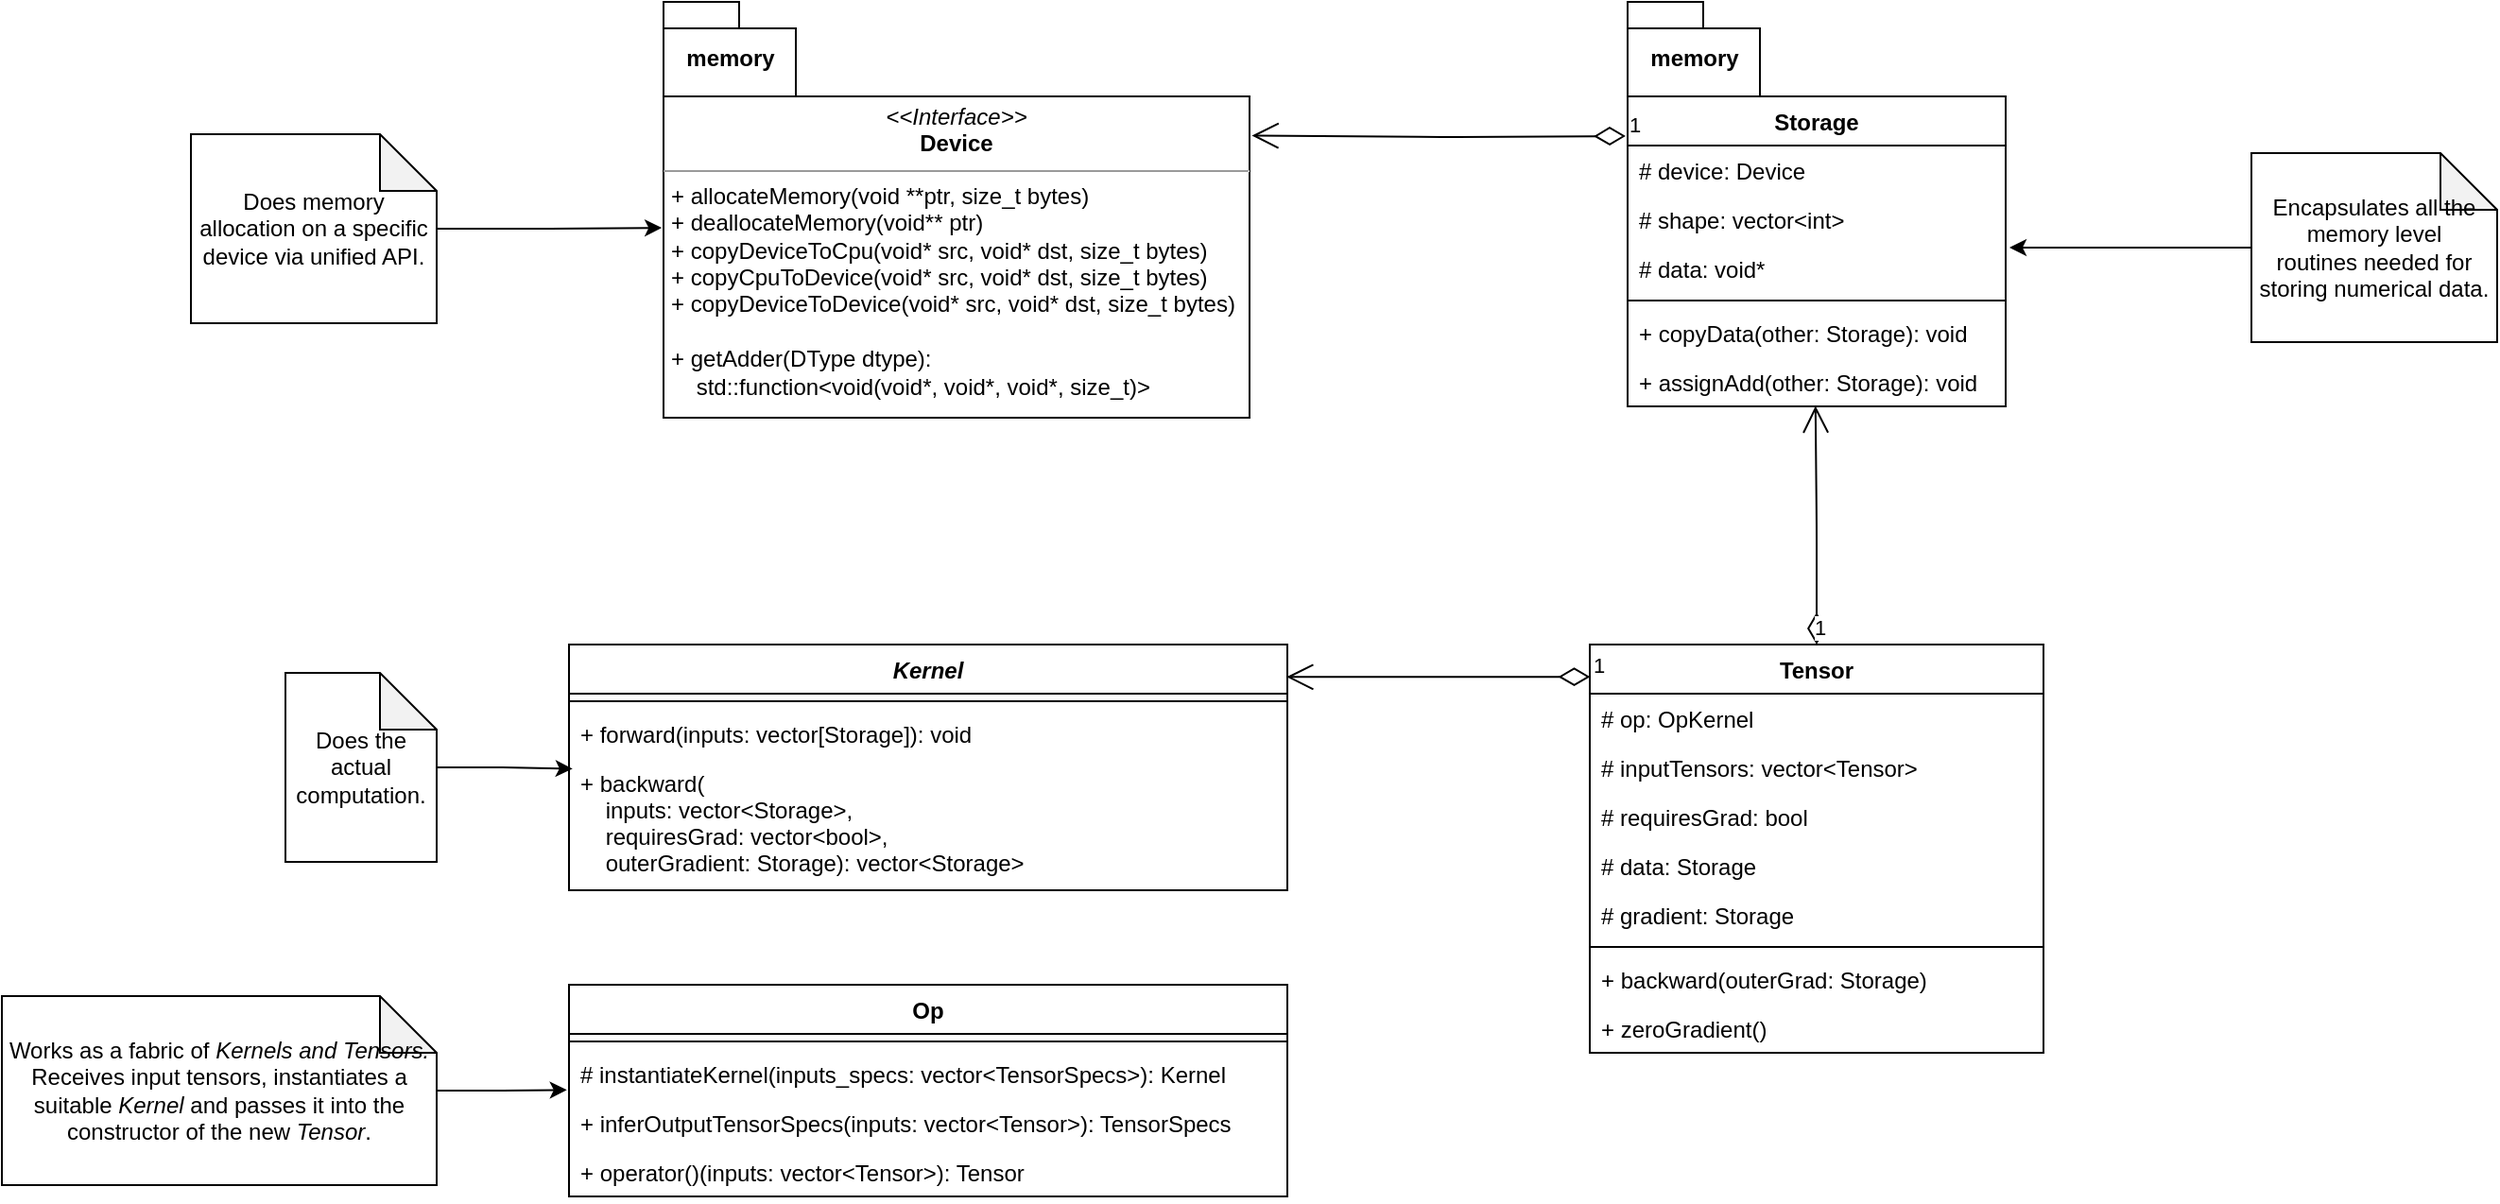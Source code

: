 <mxfile version="14.1.8" type="device"><diagram id="m2_EYP9j4qNp8SI8ueod" name="Page-1"><mxGraphModel dx="1483" dy="1967" grid="1" gridSize="10" guides="1" tooltips="1" connect="1" arrows="1" fold="1" page="1" pageScale="1" pageWidth="850" pageHeight="1100" math="0" shadow="0"><root><mxCell id="0"/><mxCell id="1" parent="0"/><mxCell id="qEZvFarpM-ugmkca-dv--1" value="Tensor" style="swimlane;fontStyle=1;align=center;verticalAlign=top;childLayout=stackLayout;horizontal=1;startSize=26;horizontalStack=0;resizeParent=1;resizeParentMax=0;resizeLast=0;collapsible=1;marginBottom=0;" vertex="1" parent="1"><mxGeometry x="840" y="160" width="240" height="216" as="geometry"/></mxCell><mxCell id="qEZvFarpM-ugmkca-dv--2" value="# op: OpKernel" style="text;strokeColor=none;fillColor=none;align=left;verticalAlign=top;spacingLeft=4;spacingRight=4;overflow=hidden;rotatable=0;points=[[0,0.5],[1,0.5]];portConstraint=eastwest;" vertex="1" parent="qEZvFarpM-ugmkca-dv--1"><mxGeometry y="26" width="240" height="26" as="geometry"/></mxCell><mxCell id="qEZvFarpM-ugmkca-dv--3" value="# inputTensors: vector&lt;Tensor&gt;" style="text;strokeColor=none;fillColor=none;align=left;verticalAlign=top;spacingLeft=4;spacingRight=4;overflow=hidden;rotatable=0;points=[[0,0.5],[1,0.5]];portConstraint=eastwest;" vertex="1" parent="qEZvFarpM-ugmkca-dv--1"><mxGeometry y="52" width="240" height="26" as="geometry"/></mxCell><mxCell id="qEZvFarpM-ugmkca-dv--8" value="# requiresGrad: bool" style="text;strokeColor=none;fillColor=none;align=left;verticalAlign=top;spacingLeft=4;spacingRight=4;overflow=hidden;rotatable=0;points=[[0,0.5],[1,0.5]];portConstraint=eastwest;" vertex="1" parent="qEZvFarpM-ugmkca-dv--1"><mxGeometry y="78" width="240" height="26" as="geometry"/></mxCell><mxCell id="qEZvFarpM-ugmkca-dv--43" value="# data: Storage" style="text;strokeColor=none;fillColor=none;align=left;verticalAlign=top;spacingLeft=4;spacingRight=4;overflow=hidden;rotatable=0;points=[[0,0.5],[1,0.5]];portConstraint=eastwest;" vertex="1" parent="qEZvFarpM-ugmkca-dv--1"><mxGeometry y="104" width="240" height="26" as="geometry"/></mxCell><mxCell id="qEZvFarpM-ugmkca-dv--44" value="# gradient: Storage" style="text;strokeColor=none;fillColor=none;align=left;verticalAlign=top;spacingLeft=4;spacingRight=4;overflow=hidden;rotatable=0;points=[[0,0.5],[1,0.5]];portConstraint=eastwest;" vertex="1" parent="qEZvFarpM-ugmkca-dv--1"><mxGeometry y="130" width="240" height="26" as="geometry"/></mxCell><mxCell id="qEZvFarpM-ugmkca-dv--4" value="" style="line;strokeWidth=1;fillColor=none;align=left;verticalAlign=middle;spacingTop=-1;spacingLeft=3;spacingRight=3;rotatable=0;labelPosition=right;points=[];portConstraint=eastwest;" vertex="1" parent="qEZvFarpM-ugmkca-dv--1"><mxGeometry y="156" width="240" height="8" as="geometry"/></mxCell><mxCell id="qEZvFarpM-ugmkca-dv--6" value="+ backward(outerGrad: Storage)" style="text;strokeColor=none;fillColor=none;align=left;verticalAlign=top;spacingLeft=4;spacingRight=4;overflow=hidden;rotatable=0;points=[[0,0.5],[1,0.5]];portConstraint=eastwest;" vertex="1" parent="qEZvFarpM-ugmkca-dv--1"><mxGeometry y="164" width="240" height="26" as="geometry"/></mxCell><mxCell id="qEZvFarpM-ugmkca-dv--7" value="+ zeroGradient()" style="text;strokeColor=none;fillColor=none;align=left;verticalAlign=top;spacingLeft=4;spacingRight=4;overflow=hidden;rotatable=0;points=[[0,0.5],[1,0.5]];portConstraint=eastwest;" vertex="1" parent="qEZvFarpM-ugmkca-dv--1"><mxGeometry y="190" width="240" height="26" as="geometry"/></mxCell><mxCell id="qEZvFarpM-ugmkca-dv--13" value="Op" style="swimlane;fontStyle=1;align=center;verticalAlign=top;childLayout=stackLayout;horizontal=1;startSize=26;horizontalStack=0;resizeParent=1;resizeParentMax=0;resizeLast=0;collapsible=1;marginBottom=0;" vertex="1" parent="1"><mxGeometry x="300" y="340" width="380" height="112" as="geometry"/></mxCell><mxCell id="qEZvFarpM-ugmkca-dv--14" value="" style="line;strokeWidth=1;fillColor=none;align=left;verticalAlign=middle;spacingTop=-1;spacingLeft=3;spacingRight=3;rotatable=0;labelPosition=right;points=[];portConstraint=eastwest;" vertex="1" parent="qEZvFarpM-ugmkca-dv--13"><mxGeometry y="26" width="380" height="8" as="geometry"/></mxCell><mxCell id="qEZvFarpM-ugmkca-dv--17" value="# instantiateKernel(inputs_specs: vector&lt;TensorSpecs&gt;): Kernel" style="text;strokeColor=none;fillColor=none;align=left;verticalAlign=top;spacingLeft=4;spacingRight=4;overflow=hidden;rotatable=0;points=[[0,0.5],[1,0.5]];portConstraint=eastwest;" vertex="1" parent="qEZvFarpM-ugmkca-dv--13"><mxGeometry y="34" width="380" height="26" as="geometry"/></mxCell><mxCell id="qEZvFarpM-ugmkca-dv--15" value="+ inferOutputTensorSpecs(inputs: vector&lt;Tensor&gt;): TensorSpecs" style="text;strokeColor=none;fillColor=none;align=left;verticalAlign=top;spacingLeft=4;spacingRight=4;overflow=hidden;rotatable=0;points=[[0,0.5],[1,0.5]];portConstraint=eastwest;" vertex="1" parent="qEZvFarpM-ugmkca-dv--13"><mxGeometry y="60" width="380" height="26" as="geometry"/></mxCell><mxCell id="qEZvFarpM-ugmkca-dv--16" value="+ operator()(inputs: vector&lt;Tensor&gt;): Tensor" style="text;strokeColor=none;fillColor=none;align=left;verticalAlign=top;spacingLeft=4;spacingRight=4;overflow=hidden;rotatable=0;points=[[0,0.5],[1,0.5]];portConstraint=eastwest;" vertex="1" parent="qEZvFarpM-ugmkca-dv--13"><mxGeometry y="86" width="380" height="26" as="geometry"/></mxCell><mxCell id="qEZvFarpM-ugmkca-dv--18" value="Kernel" style="swimlane;fontStyle=3;align=center;verticalAlign=top;childLayout=stackLayout;horizontal=1;startSize=26;horizontalStack=0;resizeParent=1;resizeParentMax=0;resizeLast=0;collapsible=1;marginBottom=0;" vertex="1" parent="1"><mxGeometry x="300" y="160" width="380" height="130" as="geometry"/></mxCell><mxCell id="qEZvFarpM-ugmkca-dv--19" value="" style="line;strokeWidth=1;fillColor=none;align=left;verticalAlign=middle;spacingTop=-1;spacingLeft=3;spacingRight=3;rotatable=0;labelPosition=right;points=[];portConstraint=eastwest;" vertex="1" parent="qEZvFarpM-ugmkca-dv--18"><mxGeometry y="26" width="380" height="8" as="geometry"/></mxCell><mxCell id="qEZvFarpM-ugmkca-dv--20" value="+ forward(inputs: vector[Storage]): void" style="text;strokeColor=none;fillColor=none;align=left;verticalAlign=top;spacingLeft=4;spacingRight=4;overflow=hidden;rotatable=0;points=[[0,0.5],[1,0.5]];portConstraint=eastwest;" vertex="1" parent="qEZvFarpM-ugmkca-dv--18"><mxGeometry y="34" width="380" height="26" as="geometry"/></mxCell><mxCell id="qEZvFarpM-ugmkca-dv--21" value="+ backward(&#10;    inputs: vector&lt;Storage&gt;, &#10;    requiresGrad: vector&lt;bool&gt;, &#10;    outerGradient: Storage): vector&lt;Storage&gt;" style="text;strokeColor=none;fillColor=none;align=left;verticalAlign=top;spacingLeft=4;spacingRight=4;overflow=hidden;rotatable=0;points=[[0,0.5],[1,0.5]];portConstraint=eastwest;" vertex="1" parent="qEZvFarpM-ugmkca-dv--18"><mxGeometry y="60" width="380" height="70" as="geometry"/></mxCell><mxCell id="qEZvFarpM-ugmkca-dv--24" value="memory" style="shape=folder;fontStyle=1;spacingTop=10;tabWidth=40;tabHeight=14;tabPosition=left;html=1;" vertex="1" parent="1"><mxGeometry x="350" y="-180" width="70" height="50" as="geometry"/></mxCell><mxCell id="qEZvFarpM-ugmkca-dv--29" value="&lt;p style=&quot;margin: 0px ; margin-top: 4px ; text-align: center&quot;&gt;&lt;i&gt;&amp;lt;&amp;lt;Interface&amp;gt;&amp;gt;&lt;/i&gt;&lt;br&gt;&lt;b&gt;Device&lt;/b&gt;&lt;/p&gt;&lt;hr size=&quot;1&quot;&gt;&lt;p style=&quot;margin: 0px ; margin-left: 4px&quot;&gt;+ allocateMemory(void **ptr, size_t bytes)&lt;br&gt;+ deallocateMemory(void** ptr)&lt;/p&gt;&lt;p style=&quot;margin: 0px ; margin-left: 4px&quot;&gt;+&amp;nbsp;copyDeviceToCpu(void* src, void* dst, size_t bytes)&lt;/p&gt;&lt;p style=&quot;margin: 0px ; margin-left: 4px&quot;&gt;+&amp;nbsp;copyCpuToDevice(void* src, void* dst, size_t bytes)&lt;/p&gt;&lt;p style=&quot;margin: 0px ; margin-left: 4px&quot;&gt;+ copyDeviceToDevice(void* src, void* dst, size_t bytes)&lt;br&gt;&lt;/p&gt;&lt;p style=&quot;margin: 0px ; margin-left: 4px&quot;&gt;&lt;br&gt;&lt;/p&gt;&lt;p style=&quot;margin: 0px ; margin-left: 4px&quot;&gt;+&amp;nbsp;getAdder(DType dtype):&amp;nbsp;&lt;/p&gt;&lt;p style=&quot;margin: 0px ; margin-left: 4px&quot;&gt;&amp;nbsp; &amp;nbsp; std::function&amp;lt;void(void*, void*, void*, size_t)&amp;gt;&lt;/p&gt;" style="verticalAlign=top;align=left;overflow=fill;fontSize=12;fontFamily=Helvetica;html=1;" vertex="1" parent="1"><mxGeometry x="350" y="-130" width="310" height="170" as="geometry"/></mxCell><mxCell id="qEZvFarpM-ugmkca-dv--34" value="Storage" style="swimlane;fontStyle=1;align=center;verticalAlign=top;childLayout=stackLayout;horizontal=1;startSize=26;horizontalStack=0;resizeParent=1;resizeParentMax=0;resizeLast=0;collapsible=1;marginBottom=0;" vertex="1" parent="1"><mxGeometry x="860" y="-130" width="200" height="164" as="geometry"/></mxCell><mxCell id="qEZvFarpM-ugmkca-dv--35" value="# device: Device" style="text;strokeColor=none;fillColor=none;align=left;verticalAlign=top;spacingLeft=4;spacingRight=4;overflow=hidden;rotatable=0;points=[[0,0.5],[1,0.5]];portConstraint=eastwest;" vertex="1" parent="qEZvFarpM-ugmkca-dv--34"><mxGeometry y="26" width="200" height="26" as="geometry"/></mxCell><mxCell id="qEZvFarpM-ugmkca-dv--38" value="# shape: vector&lt;int&gt;" style="text;strokeColor=none;fillColor=none;align=left;verticalAlign=top;spacingLeft=4;spacingRight=4;overflow=hidden;rotatable=0;points=[[0,0.5],[1,0.5]];portConstraint=eastwest;" vertex="1" parent="qEZvFarpM-ugmkca-dv--34"><mxGeometry y="52" width="200" height="26" as="geometry"/></mxCell><mxCell id="qEZvFarpM-ugmkca-dv--39" value="# data: void*" style="text;strokeColor=none;fillColor=none;align=left;verticalAlign=top;spacingLeft=4;spacingRight=4;overflow=hidden;rotatable=0;points=[[0,0.5],[1,0.5]];portConstraint=eastwest;" vertex="1" parent="qEZvFarpM-ugmkca-dv--34"><mxGeometry y="78" width="200" height="26" as="geometry"/></mxCell><mxCell id="qEZvFarpM-ugmkca-dv--36" value="" style="line;strokeWidth=1;fillColor=none;align=left;verticalAlign=middle;spacingTop=-1;spacingLeft=3;spacingRight=3;rotatable=0;labelPosition=right;points=[];portConstraint=eastwest;" vertex="1" parent="qEZvFarpM-ugmkca-dv--34"><mxGeometry y="104" width="200" height="8" as="geometry"/></mxCell><mxCell id="qEZvFarpM-ugmkca-dv--37" value="+ copyData(other: Storage): void" style="text;strokeColor=none;fillColor=none;align=left;verticalAlign=top;spacingLeft=4;spacingRight=4;overflow=hidden;rotatable=0;points=[[0,0.5],[1,0.5]];portConstraint=eastwest;" vertex="1" parent="qEZvFarpM-ugmkca-dv--34"><mxGeometry y="112" width="200" height="26" as="geometry"/></mxCell><mxCell id="qEZvFarpM-ugmkca-dv--40" value="+ assignAdd(other: Storage): void" style="text;strokeColor=none;fillColor=none;align=left;verticalAlign=top;spacingLeft=4;spacingRight=4;overflow=hidden;rotatable=0;points=[[0,0.5],[1,0.5]];portConstraint=eastwest;" vertex="1" parent="qEZvFarpM-ugmkca-dv--34"><mxGeometry y="138" width="200" height="26" as="geometry"/></mxCell><mxCell id="qEZvFarpM-ugmkca-dv--41" value="1" style="endArrow=open;html=1;endSize=12;startArrow=diamondThin;startSize=14;startFill=0;edgeStyle=orthogonalEdgeStyle;align=left;verticalAlign=bottom;entryX=1.004;entryY=0.122;entryDx=0;entryDy=0;entryPerimeter=0;" edge="1" parent="1" target="qEZvFarpM-ugmkca-dv--29"><mxGeometry x="-1" y="3" relative="1" as="geometry"><mxPoint x="859" y="-109" as="sourcePoint"/><mxPoint x="910" y="70" as="targetPoint"/></mxGeometry></mxCell><mxCell id="qEZvFarpM-ugmkca-dv--42" value="memory" style="shape=folder;fontStyle=1;spacingTop=10;tabWidth=40;tabHeight=14;tabPosition=left;html=1;" vertex="1" parent="1"><mxGeometry x="860" y="-180" width="70" height="50" as="geometry"/></mxCell><mxCell id="qEZvFarpM-ugmkca-dv--45" value="1" style="endArrow=open;html=1;endSize=12;startArrow=diamondThin;startSize=14;startFill=0;edgeStyle=orthogonalEdgeStyle;align=left;verticalAlign=bottom;exitX=0.5;exitY=0;exitDx=0;exitDy=0;entryX=0.497;entryY=0.992;entryDx=0;entryDy=0;entryPerimeter=0;" edge="1" parent="1" source="qEZvFarpM-ugmkca-dv--1" target="qEZvFarpM-ugmkca-dv--40"><mxGeometry x="-1" y="3" relative="1" as="geometry"><mxPoint x="970" y="140" as="sourcePoint"/><mxPoint x="1130" y="140" as="targetPoint"/></mxGeometry></mxCell><mxCell id="qEZvFarpM-ugmkca-dv--46" value="1" style="endArrow=open;html=1;endSize=12;startArrow=diamondThin;startSize=14;startFill=0;edgeStyle=orthogonalEdgeStyle;align=left;verticalAlign=bottom;exitX=0.001;exitY=0.079;exitDx=0;exitDy=0;exitPerimeter=0;entryX=0.999;entryY=0.132;entryDx=0;entryDy=0;entryPerimeter=0;" edge="1" parent="1" source="qEZvFarpM-ugmkca-dv--1" target="qEZvFarpM-ugmkca-dv--18"><mxGeometry x="-1" y="3" relative="1" as="geometry"><mxPoint x="740" y="230" as="sourcePoint"/><mxPoint x="900" y="230" as="targetPoint"/></mxGeometry></mxCell><mxCell id="qEZvFarpM-ugmkca-dv--48" style="edgeStyle=orthogonalEdgeStyle;rounded=0;orthogonalLoop=1;jettySize=auto;html=1;entryX=0.005;entryY=0.082;entryDx=0;entryDy=0;entryPerimeter=0;" edge="1" parent="1" source="qEZvFarpM-ugmkca-dv--47" target="qEZvFarpM-ugmkca-dv--21"><mxGeometry relative="1" as="geometry"/></mxCell><mxCell id="qEZvFarpM-ugmkca-dv--47" value="Does the actual computation." style="shape=note;whiteSpace=wrap;html=1;backgroundOutline=1;darkOpacity=0.05;" vertex="1" parent="1"><mxGeometry x="150" y="175" width="80" height="100" as="geometry"/></mxCell><mxCell id="qEZvFarpM-ugmkca-dv--50" style="edgeStyle=orthogonalEdgeStyle;rounded=0;orthogonalLoop=1;jettySize=auto;html=1;entryX=-0.003;entryY=0.832;entryDx=0;entryDy=0;entryPerimeter=0;" edge="1" parent="1" source="qEZvFarpM-ugmkca-dv--49" target="qEZvFarpM-ugmkca-dv--17"><mxGeometry relative="1" as="geometry"/></mxCell><mxCell id="qEZvFarpM-ugmkca-dv--49" value="Works as a fabric of &lt;i&gt;Kernels and Tensors. &lt;/i&gt;Receives input tensors, instantiates a suitable &lt;i&gt;Kernel &lt;/i&gt;and passes it into the constructor of the new &lt;i&gt;Tensor&lt;/i&gt;." style="shape=note;whiteSpace=wrap;html=1;backgroundOutline=1;darkOpacity=0.05;" vertex="1" parent="1"><mxGeometry y="346" width="230" height="100" as="geometry"/></mxCell><mxCell id="qEZvFarpM-ugmkca-dv--52" style="edgeStyle=orthogonalEdgeStyle;rounded=0;orthogonalLoop=1;jettySize=auto;html=1;entryX=-0.003;entryY=0.409;entryDx=0;entryDy=0;entryPerimeter=0;" edge="1" parent="1" source="qEZvFarpM-ugmkca-dv--51" target="qEZvFarpM-ugmkca-dv--29"><mxGeometry relative="1" as="geometry"/></mxCell><mxCell id="qEZvFarpM-ugmkca-dv--51" value="Does memory allocation on a specific device via unified API." style="shape=note;whiteSpace=wrap;html=1;backgroundOutline=1;darkOpacity=0.05;" vertex="1" parent="1"><mxGeometry x="100" y="-110" width="130" height="100" as="geometry"/></mxCell><mxCell id="qEZvFarpM-ugmkca-dv--54" style="edgeStyle=orthogonalEdgeStyle;rounded=0;orthogonalLoop=1;jettySize=auto;html=1;entryX=1.01;entryY=0.077;entryDx=0;entryDy=0;entryPerimeter=0;" edge="1" parent="1" source="qEZvFarpM-ugmkca-dv--53" target="qEZvFarpM-ugmkca-dv--39"><mxGeometry relative="1" as="geometry"/></mxCell><mxCell id="qEZvFarpM-ugmkca-dv--53" value="Encapsulates all the memory level&lt;br&gt;routines needed for storing numerical data." style="shape=note;whiteSpace=wrap;html=1;backgroundOutline=1;darkOpacity=0.05;" vertex="1" parent="1"><mxGeometry x="1190" y="-100" width="130" height="100" as="geometry"/></mxCell></root></mxGraphModel></diagram></mxfile>